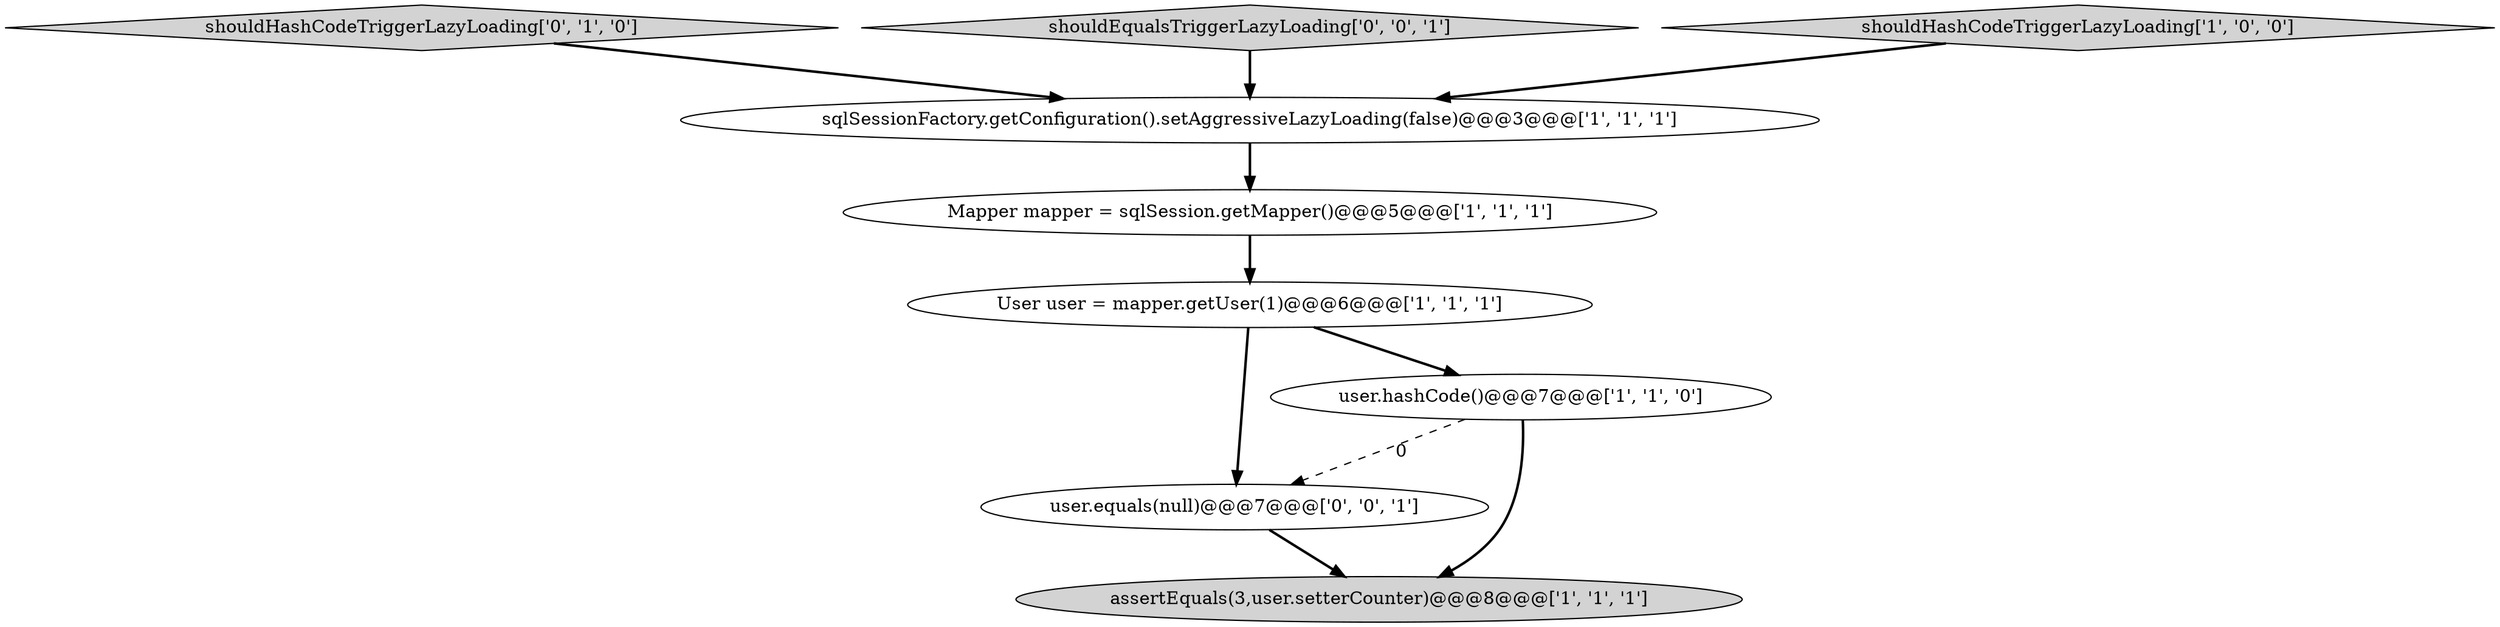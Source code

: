 digraph {
6 [style = filled, label = "shouldHashCodeTriggerLazyLoading['0', '1', '0']", fillcolor = lightgray, shape = diamond image = "AAA0AAABBB2BBB"];
7 [style = filled, label = "user.equals(null)@@@7@@@['0', '0', '1']", fillcolor = white, shape = ellipse image = "AAA0AAABBB3BBB"];
8 [style = filled, label = "shouldEqualsTriggerLazyLoading['0', '0', '1']", fillcolor = lightgray, shape = diamond image = "AAA0AAABBB3BBB"];
4 [style = filled, label = "assertEquals(3,user.setterCounter)@@@8@@@['1', '1', '1']", fillcolor = lightgray, shape = ellipse image = "AAA0AAABBB1BBB"];
2 [style = filled, label = "User user = mapper.getUser(1)@@@6@@@['1', '1', '1']", fillcolor = white, shape = ellipse image = "AAA0AAABBB1BBB"];
0 [style = filled, label = "Mapper mapper = sqlSession.getMapper()@@@5@@@['1', '1', '1']", fillcolor = white, shape = ellipse image = "AAA0AAABBB1BBB"];
5 [style = filled, label = "user.hashCode()@@@7@@@['1', '1', '0']", fillcolor = white, shape = ellipse image = "AAA0AAABBB1BBB"];
3 [style = filled, label = "shouldHashCodeTriggerLazyLoading['1', '0', '0']", fillcolor = lightgray, shape = diamond image = "AAA0AAABBB1BBB"];
1 [style = filled, label = "sqlSessionFactory.getConfiguration().setAggressiveLazyLoading(false)@@@3@@@['1', '1', '1']", fillcolor = white, shape = ellipse image = "AAA0AAABBB1BBB"];
8->1 [style = bold, label=""];
6->1 [style = bold, label=""];
0->2 [style = bold, label=""];
1->0 [style = bold, label=""];
2->7 [style = bold, label=""];
7->4 [style = bold, label=""];
5->7 [style = dashed, label="0"];
3->1 [style = bold, label=""];
5->4 [style = bold, label=""];
2->5 [style = bold, label=""];
}
